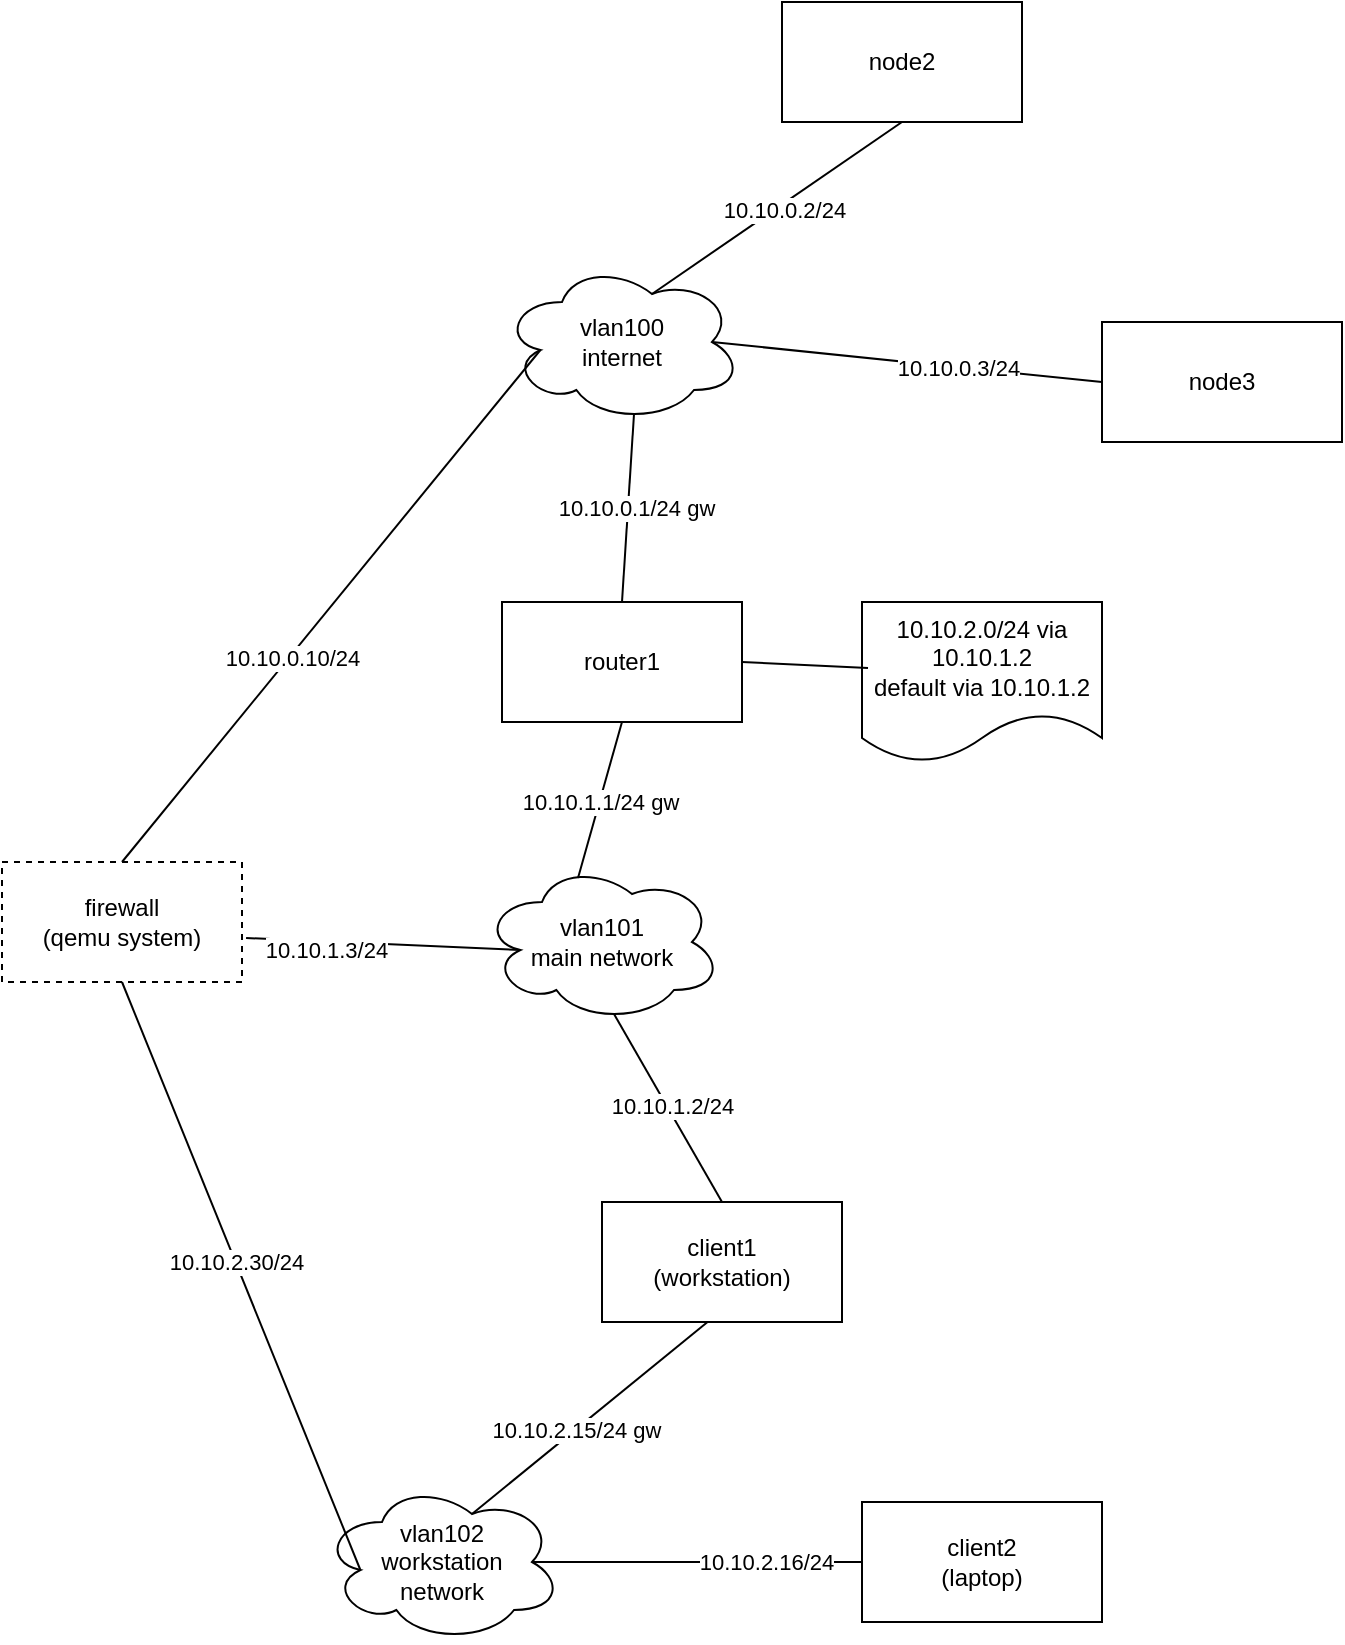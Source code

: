 <mxfile version="26.0.15">
  <diagram name="Page-1" id="Lpl-98hUYqEditn9nApH">
    <mxGraphModel dx="1891" dy="829" grid="1" gridSize="10" guides="1" tooltips="1" connect="1" arrows="1" fold="1" page="1" pageScale="1" pageWidth="827" pageHeight="1169" math="0" shadow="0">
      <root>
        <mxCell id="0" />
        <mxCell id="1" parent="0" />
        <mxCell id="vkmw4OF2QoEgRsS0eEnr-1" value="router1" style="rounded=0;whiteSpace=wrap;html=1;fillStyle=solid;fillColor=none;" parent="1" vertex="1">
          <mxGeometry x="190" y="390" width="120" height="60" as="geometry" />
        </mxCell>
        <mxCell id="vkmw4OF2QoEgRsS0eEnr-2" value="vlan100&lt;div&gt;internet&lt;/div&gt;" style="ellipse;shape=cloud;whiteSpace=wrap;html=1;" parent="1" vertex="1">
          <mxGeometry x="190" y="220" width="120" height="80" as="geometry" />
        </mxCell>
        <mxCell id="vkmw4OF2QoEgRsS0eEnr-3" value="node2" style="rounded=0;whiteSpace=wrap;html=1;" parent="1" vertex="1">
          <mxGeometry x="330" y="90" width="120" height="60" as="geometry" />
        </mxCell>
        <mxCell id="vkmw4OF2QoEgRsS0eEnr-4" value="" style="endArrow=none;html=1;rounded=0;entryX=0.5;entryY=1;entryDx=0;entryDy=0;exitX=0.625;exitY=0.2;exitDx=0;exitDy=0;exitPerimeter=0;" parent="1" source="vkmw4OF2QoEgRsS0eEnr-2" target="vkmw4OF2QoEgRsS0eEnr-3" edge="1">
          <mxGeometry width="50" height="50" relative="1" as="geometry">
            <mxPoint x="300" y="240" as="sourcePoint" />
            <mxPoint x="350" y="190" as="targetPoint" />
          </mxGeometry>
        </mxCell>
        <mxCell id="vkmw4OF2QoEgRsS0eEnr-6" value="10.10.0.2/24" style="edgeLabel;html=1;align=center;verticalAlign=middle;resizable=0;points=[];" parent="vkmw4OF2QoEgRsS0eEnr-4" vertex="1" connectable="0">
          <mxGeometry x="0.049" y="-3" relative="1" as="geometry">
            <mxPoint x="-1" as="offset" />
          </mxGeometry>
        </mxCell>
        <mxCell id="vkmw4OF2QoEgRsS0eEnr-5" value="" style="endArrow=none;html=1;rounded=0;entryX=0.55;entryY=0.95;entryDx=0;entryDy=0;entryPerimeter=0;exitX=0.5;exitY=0;exitDx=0;exitDy=0;" parent="1" source="vkmw4OF2QoEgRsS0eEnr-1" target="vkmw4OF2QoEgRsS0eEnr-2" edge="1">
          <mxGeometry width="50" height="50" relative="1" as="geometry">
            <mxPoint x="300" y="340" as="sourcePoint" />
            <mxPoint x="350" y="290" as="targetPoint" />
          </mxGeometry>
        </mxCell>
        <mxCell id="vkmw4OF2QoEgRsS0eEnr-7" value="10.10.0.1/24 gw" style="edgeLabel;html=1;align=center;verticalAlign=middle;resizable=0;points=[];" parent="vkmw4OF2QoEgRsS0eEnr-5" vertex="1" connectable="0">
          <mxGeometry x="0.005" y="-4" relative="1" as="geometry">
            <mxPoint as="offset" />
          </mxGeometry>
        </mxCell>
        <mxCell id="vkmw4OF2QoEgRsS0eEnr-8" value="" style="endArrow=none;html=1;rounded=0;exitX=0.875;exitY=0.5;exitDx=0;exitDy=0;exitPerimeter=0;entryX=0;entryY=0.5;entryDx=0;entryDy=0;" parent="1" source="vkmw4OF2QoEgRsS0eEnr-2" target="vkmw4OF2QoEgRsS0eEnr-9" edge="1">
          <mxGeometry width="50" height="50" relative="1" as="geometry">
            <mxPoint x="350" y="300" as="sourcePoint" />
            <mxPoint x="400" y="280" as="targetPoint" />
          </mxGeometry>
        </mxCell>
        <mxCell id="vkmw4OF2QoEgRsS0eEnr-10" value="10.10.0.3/24" style="edgeLabel;html=1;align=center;verticalAlign=middle;resizable=0;points=[];" parent="vkmw4OF2QoEgRsS0eEnr-8" vertex="1" connectable="0">
          <mxGeometry x="0.259" relative="1" as="geometry">
            <mxPoint as="offset" />
          </mxGeometry>
        </mxCell>
        <mxCell id="vkmw4OF2QoEgRsS0eEnr-9" value="node3" style="rounded=0;whiteSpace=wrap;html=1;" parent="1" vertex="1">
          <mxGeometry x="490" y="250" width="120" height="60" as="geometry" />
        </mxCell>
        <mxCell id="vkmw4OF2QoEgRsS0eEnr-11" value="vlan101&lt;div&gt;main network&lt;/div&gt;" style="ellipse;shape=cloud;whiteSpace=wrap;html=1;" parent="1" vertex="1">
          <mxGeometry x="180" y="520" width="120" height="80" as="geometry" />
        </mxCell>
        <mxCell id="vkmw4OF2QoEgRsS0eEnr-12" value="" style="endArrow=none;html=1;rounded=0;entryX=0.5;entryY=1;entryDx=0;entryDy=0;exitX=0.4;exitY=0.1;exitDx=0;exitDy=0;exitPerimeter=0;" parent="1" source="vkmw4OF2QoEgRsS0eEnr-11" target="vkmw4OF2QoEgRsS0eEnr-1" edge="1">
          <mxGeometry width="50" height="50" relative="1" as="geometry">
            <mxPoint x="240" y="530" as="sourcePoint" />
            <mxPoint x="290" y="480" as="targetPoint" />
          </mxGeometry>
        </mxCell>
        <mxCell id="vkmw4OF2QoEgRsS0eEnr-13" value="10.10.1.1/24 gw" style="edgeLabel;html=1;align=center;verticalAlign=middle;resizable=0;points=[];" parent="vkmw4OF2QoEgRsS0eEnr-12" vertex="1" connectable="0">
          <mxGeometry x="-0.017" relative="1" as="geometry">
            <mxPoint as="offset" />
          </mxGeometry>
        </mxCell>
        <mxCell id="vkmw4OF2QoEgRsS0eEnr-15" value="" style="endArrow=none;html=1;rounded=0;entryX=0.55;entryY=0.95;entryDx=0;entryDy=0;entryPerimeter=0;exitX=0.5;exitY=0;exitDx=0;exitDy=0;" parent="1" source="-nCNSBEcWgxZoxMyijet-4" target="vkmw4OF2QoEgRsS0eEnr-11" edge="1">
          <mxGeometry width="50" height="50" relative="1" as="geometry">
            <mxPoint x="170" y="690" as="sourcePoint" />
            <mxPoint x="390" y="640" as="targetPoint" />
          </mxGeometry>
        </mxCell>
        <mxCell id="vkmw4OF2QoEgRsS0eEnr-16" value="10.10.1.2/24" style="edgeLabel;html=1;align=center;verticalAlign=middle;resizable=0;points=[];" parent="vkmw4OF2QoEgRsS0eEnr-15" vertex="1" connectable="0">
          <mxGeometry x="0.009" y="-2" relative="1" as="geometry">
            <mxPoint as="offset" />
          </mxGeometry>
        </mxCell>
        <mxCell id="vkmw4OF2QoEgRsS0eEnr-17" value="" style="endArrow=none;html=1;rounded=0;entryX=0.45;entryY=0.983;entryDx=0;entryDy=0;exitX=0.625;exitY=0.2;exitDx=0;exitDy=0;exitPerimeter=0;entryPerimeter=0;" parent="1" source="vkmw4OF2QoEgRsS0eEnr-19" target="-nCNSBEcWgxZoxMyijet-4" edge="1">
          <mxGeometry width="50" height="50" relative="1" as="geometry">
            <mxPoint x="360" y="750" as="sourcePoint" />
            <mxPoint x="170" y="750" as="targetPoint" />
          </mxGeometry>
        </mxCell>
        <mxCell id="vkmw4OF2QoEgRsS0eEnr-18" value="10.10.2.15/24 gw" style="edgeLabel;html=1;align=center;verticalAlign=middle;resizable=0;points=[];" parent="vkmw4OF2QoEgRsS0eEnr-17" vertex="1" connectable="0">
          <mxGeometry x="-0.124" relative="1" as="geometry">
            <mxPoint as="offset" />
          </mxGeometry>
        </mxCell>
        <mxCell id="vkmw4OF2QoEgRsS0eEnr-19" value="vlan102&lt;div&gt;workstation&lt;/div&gt;&lt;div&gt;network&lt;/div&gt;" style="ellipse;shape=cloud;whiteSpace=wrap;html=1;" parent="1" vertex="1">
          <mxGeometry x="100" y="830" width="120" height="80" as="geometry" />
        </mxCell>
        <mxCell id="vkmw4OF2QoEgRsS0eEnr-20" value="10.10.2.0/24 via 10.10.1.2&lt;div&gt;default via 10.10.1.2&lt;/div&gt;" style="shape=document;whiteSpace=wrap;html=1;boundedLbl=1;" parent="1" vertex="1">
          <mxGeometry x="370" y="390" width="120" height="80" as="geometry" />
        </mxCell>
        <mxCell id="vkmw4OF2QoEgRsS0eEnr-23" value="" style="endArrow=none;html=1;rounded=0;entryX=0.025;entryY=0.413;entryDx=0;entryDy=0;entryPerimeter=0;exitX=1;exitY=0.5;exitDx=0;exitDy=0;" parent="1" source="vkmw4OF2QoEgRsS0eEnr-1" target="vkmw4OF2QoEgRsS0eEnr-20" edge="1">
          <mxGeometry width="50" height="50" relative="1" as="geometry">
            <mxPoint x="100" y="470" as="sourcePoint" />
            <mxPoint x="150" y="420" as="targetPoint" />
          </mxGeometry>
        </mxCell>
        <mxCell id="-nCNSBEcWgxZoxMyijet-3" value="" style="endArrow=none;html=1;rounded=0;exitX=0.875;exitY=0.5;exitDx=0;exitDy=0;exitPerimeter=0;entryX=0;entryY=0.5;entryDx=0;entryDy=0;" parent="1" source="vkmw4OF2QoEgRsS0eEnr-19" target="-nCNSBEcWgxZoxMyijet-5" edge="1">
          <mxGeometry width="50" height="50" relative="1" as="geometry">
            <mxPoint x="250" y="830" as="sourcePoint" />
            <mxPoint x="320" y="870" as="targetPoint" />
          </mxGeometry>
        </mxCell>
        <mxCell id="-nCNSBEcWgxZoxMyijet-6" value="10.10.2.16/24" style="edgeLabel;html=1;align=center;verticalAlign=middle;resizable=0;points=[];" parent="-nCNSBEcWgxZoxMyijet-3" vertex="1" connectable="0">
          <mxGeometry x="0.418" relative="1" as="geometry">
            <mxPoint as="offset" />
          </mxGeometry>
        </mxCell>
        <mxCell id="-nCNSBEcWgxZoxMyijet-4" value="client1&lt;div&gt;(workstation)&lt;/div&gt;" style="rounded=0;whiteSpace=wrap;html=1;" parent="1" vertex="1">
          <mxGeometry x="240" y="690" width="120" height="60" as="geometry" />
        </mxCell>
        <mxCell id="-nCNSBEcWgxZoxMyijet-5" value="client2&lt;div&gt;(laptop)&lt;/div&gt;" style="rounded=0;whiteSpace=wrap;html=1;" parent="1" vertex="1">
          <mxGeometry x="370" y="840" width="120" height="60" as="geometry" />
        </mxCell>
        <mxCell id="-nCNSBEcWgxZoxMyijet-7" value="firewall&lt;div&gt;(qemu system)&lt;/div&gt;" style="rounded=0;whiteSpace=wrap;html=1;dashed=1;" parent="1" vertex="1">
          <mxGeometry x="-60" y="520" width="120" height="60" as="geometry" />
        </mxCell>
        <mxCell id="-nCNSBEcWgxZoxMyijet-8" value="" style="endArrow=none;html=1;rounded=0;exitX=0.16;exitY=0.55;exitDx=0;exitDy=0;exitPerimeter=0;entryX=1.017;entryY=0.633;entryDx=0;entryDy=0;entryPerimeter=0;" parent="1" source="vkmw4OF2QoEgRsS0eEnr-11" target="-nCNSBEcWgxZoxMyijet-7" edge="1">
          <mxGeometry width="50" height="50" relative="1" as="geometry">
            <mxPoint x="280" y="580" as="sourcePoint" />
            <mxPoint x="40" y="570" as="targetPoint" />
          </mxGeometry>
        </mxCell>
        <mxCell id="-nCNSBEcWgxZoxMyijet-10" value="10.10.1.3/24" style="edgeLabel;html=1;align=center;verticalAlign=middle;resizable=0;points=[];" parent="-nCNSBEcWgxZoxMyijet-8" vertex="1" connectable="0">
          <mxGeometry x="0.42" y="4" relative="1" as="geometry">
            <mxPoint as="offset" />
          </mxGeometry>
        </mxCell>
        <mxCell id="-nCNSBEcWgxZoxMyijet-11" value="" style="endArrow=none;html=1;rounded=0;entryX=0.16;entryY=0.55;entryDx=0;entryDy=0;entryPerimeter=0;exitX=0.5;exitY=0;exitDx=0;exitDy=0;" parent="1" source="-nCNSBEcWgxZoxMyijet-7" target="vkmw4OF2QoEgRsS0eEnr-2" edge="1">
          <mxGeometry width="50" height="50" relative="1" as="geometry">
            <mxPoint x="-10" y="390" as="sourcePoint" />
            <mxPoint x="40" y="340" as="targetPoint" />
          </mxGeometry>
        </mxCell>
        <mxCell id="-nCNSBEcWgxZoxMyijet-12" value="10.10.0.10/24" style="edgeLabel;html=1;align=center;verticalAlign=middle;resizable=0;points=[];" parent="-nCNSBEcWgxZoxMyijet-11" vertex="1" connectable="0">
          <mxGeometry x="-0.194" y="-1" relative="1" as="geometry">
            <mxPoint as="offset" />
          </mxGeometry>
        </mxCell>
        <mxCell id="-nCNSBEcWgxZoxMyijet-13" value="" style="endArrow=none;html=1;rounded=0;entryX=0.5;entryY=1;entryDx=0;entryDy=0;exitX=0.16;exitY=0.55;exitDx=0;exitDy=0;exitPerimeter=0;" parent="1" source="vkmw4OF2QoEgRsS0eEnr-19" target="-nCNSBEcWgxZoxMyijet-7" edge="1">
          <mxGeometry width="50" height="50" relative="1" as="geometry">
            <mxPoint x="-40" y="620" as="sourcePoint" />
            <mxPoint x="10" y="570" as="targetPoint" />
          </mxGeometry>
        </mxCell>
        <mxCell id="-nCNSBEcWgxZoxMyijet-14" value="10.10.2.30/24" style="edgeLabel;html=1;align=center;verticalAlign=middle;resizable=0;points=[];" parent="-nCNSBEcWgxZoxMyijet-13" vertex="1" connectable="0">
          <mxGeometry x="0.056" y="-1" relative="1" as="geometry">
            <mxPoint y="1" as="offset" />
          </mxGeometry>
        </mxCell>
      </root>
    </mxGraphModel>
  </diagram>
</mxfile>
